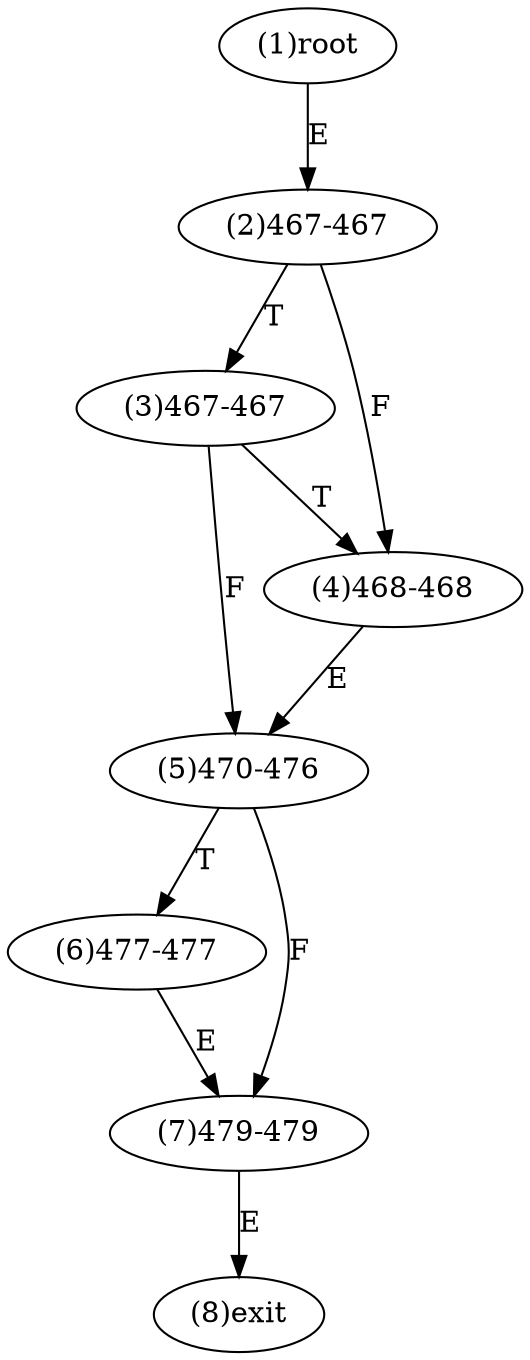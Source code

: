 digraph "" { 
1[ label="(1)root"];
2[ label="(2)467-467"];
3[ label="(3)467-467"];
4[ label="(4)468-468"];
5[ label="(5)470-476"];
6[ label="(6)477-477"];
7[ label="(7)479-479"];
8[ label="(8)exit"];
1->2[ label="E"];
2->4[ label="F"];
2->3[ label="T"];
3->5[ label="F"];
3->4[ label="T"];
4->5[ label="E"];
5->7[ label="F"];
5->6[ label="T"];
6->7[ label="E"];
7->8[ label="E"];
}